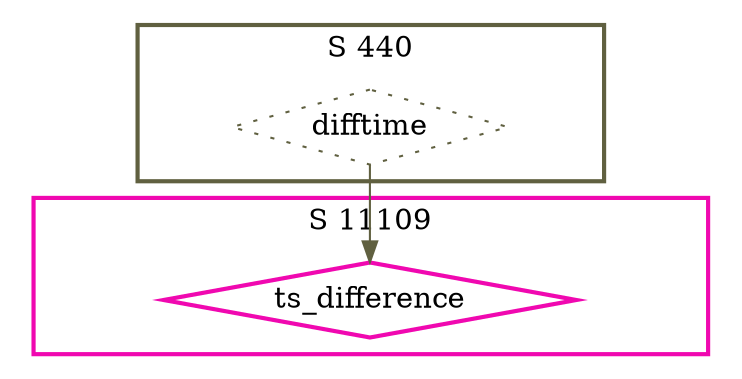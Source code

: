 digraph G {
  ratio=0.500000;
  "UV ts_difference (11109)" [shape=diamond, label="ts_difference",
                              color="#F008B0", style=bold];
  "UV difftime (440)" [shape=diamond, label="difftime", color="#606040",
                       style=dotted];
  
  subgraph cluster_11109 { label="S 11109";
    color="#F008B0";
    style=bold;
    "UV ts_difference (11109)"; };
  subgraph cluster_440 { label="S 440";
    color="#606040";
    style=bold;
    "UV difftime (440)"; };
  
  "UV difftime (440)" -> "UV ts_difference (11109)" [color="#606040"];
  
  }